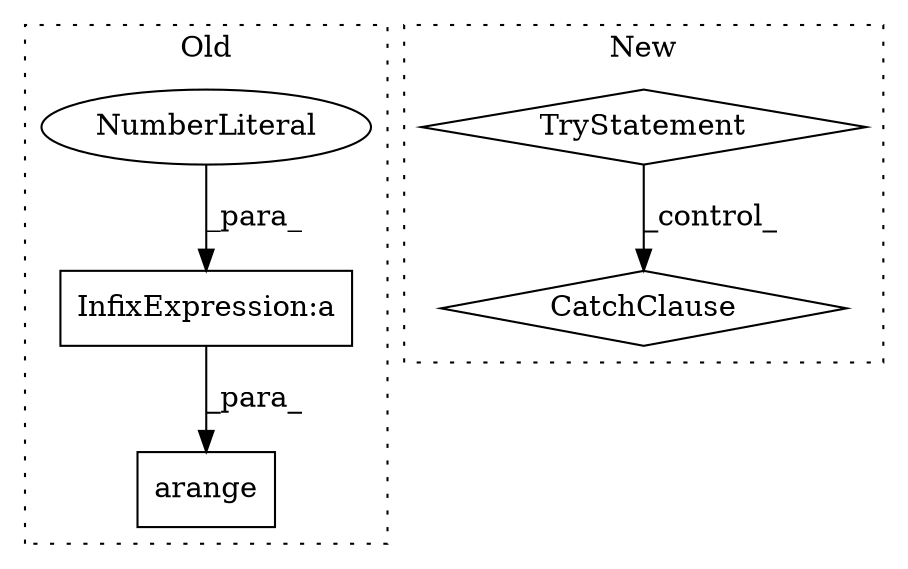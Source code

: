 digraph G {
subgraph cluster0 {
1 [label="arange" a="32" s="25135,25157" l="7,1" shape="box"];
4 [label="InfixExpression:a" a="27" s="25153" l="3" shape="box"];
5 [label="NumberLiteral" a="34" s="25156" l="1" shape="ellipse"];
label = "Old";
style="dotted";
}
subgraph cluster1 {
2 [label="CatchClause" a="12" s="24922,24963" l="17,2" shape="diamond"];
3 [label="TryStatement" a="54" s="24768" l="4" shape="diamond"];
label = "New";
style="dotted";
}
3 -> 2 [label="_control_"];
4 -> 1 [label="_para_"];
5 -> 4 [label="_para_"];
}